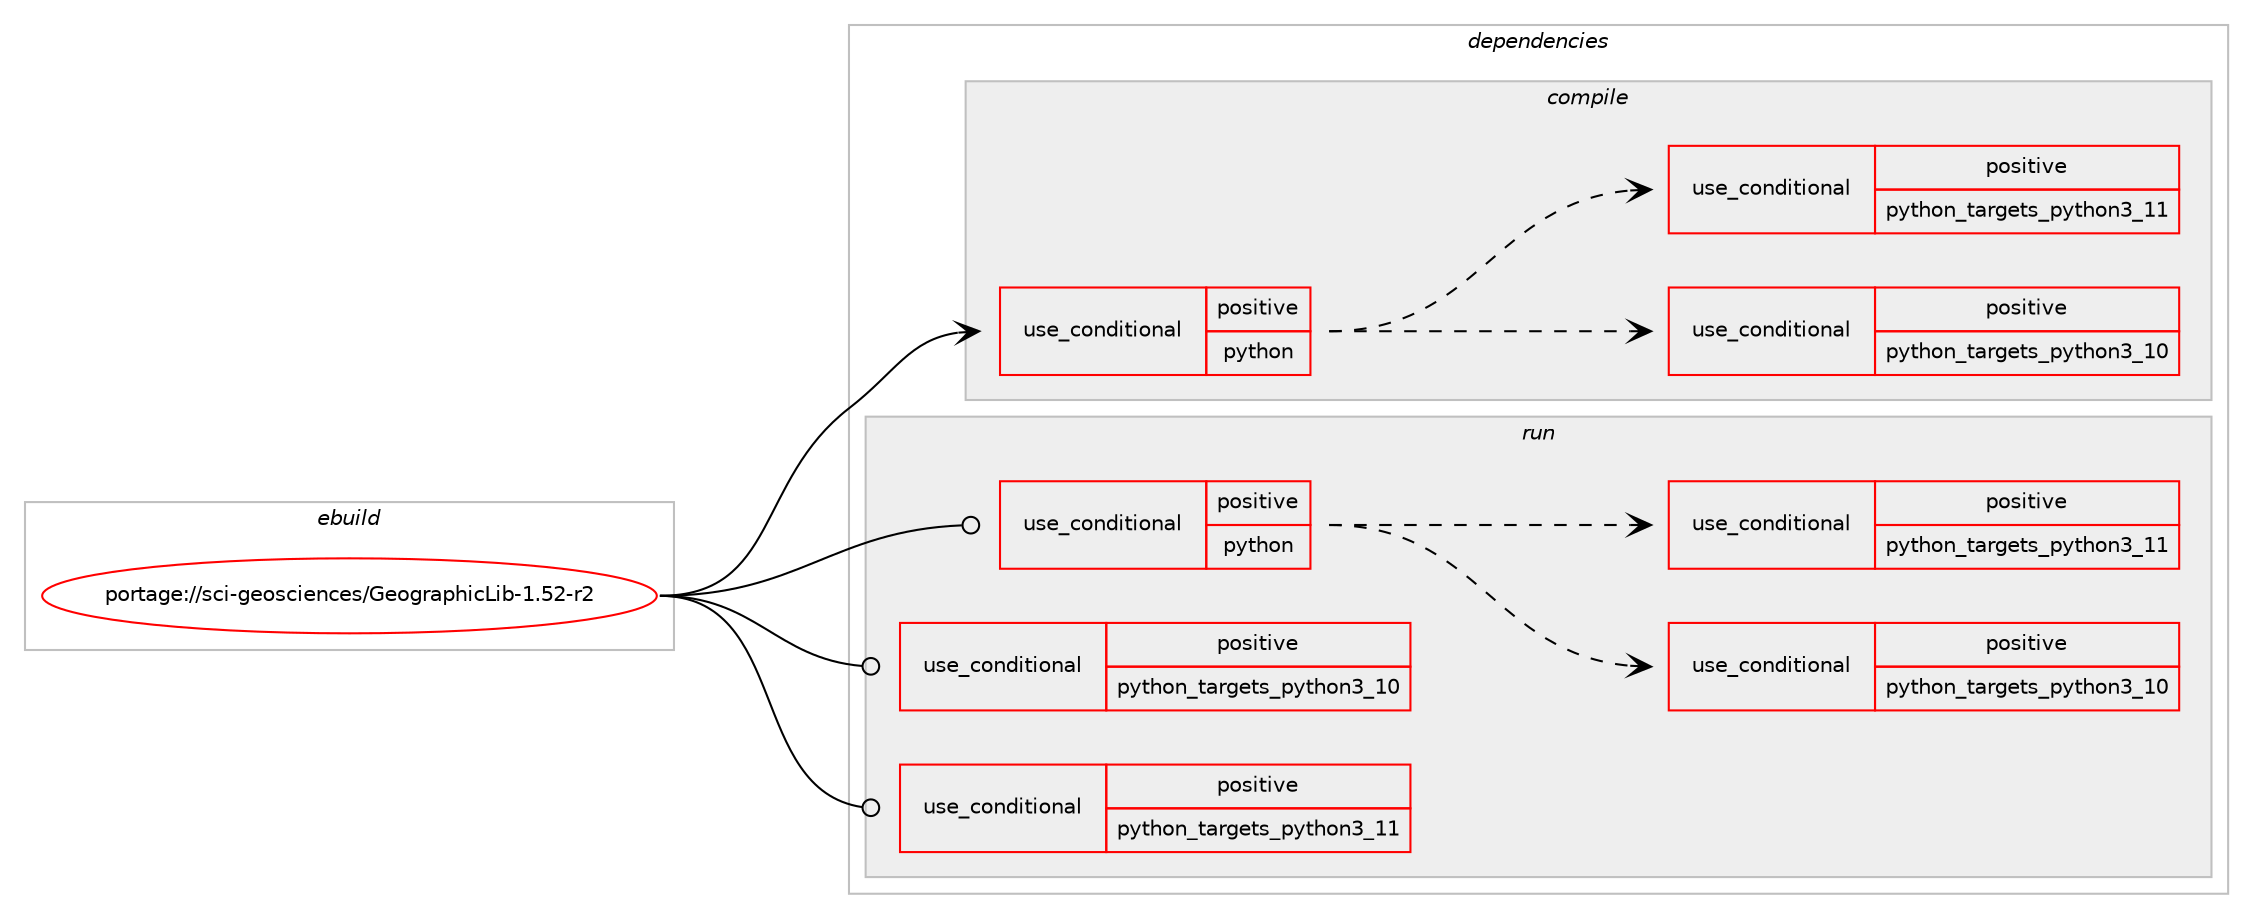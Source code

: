 digraph prolog {

# *************
# Graph options
# *************

newrank=true;
concentrate=true;
compound=true;
graph [rankdir=LR,fontname=Helvetica,fontsize=10,ranksep=1.5];#, ranksep=2.5, nodesep=0.2];
edge  [arrowhead=vee];
node  [fontname=Helvetica,fontsize=10];

# **********
# The ebuild
# **********

subgraph cluster_leftcol {
color=gray;
rank=same;
label=<<i>ebuild</i>>;
id [label="portage://sci-geosciences/GeographicLib-1.52-r2", color=red, width=4, href="../sci-geosciences/GeographicLib-1.52-r2.svg"];
}

# ****************
# The dependencies
# ****************

subgraph cluster_midcol {
color=gray;
label=<<i>dependencies</i>>;
subgraph cluster_compile {
fillcolor="#eeeeee";
style=filled;
label=<<i>compile</i>>;
subgraph cond9342 {
dependency13912 [label=<<TABLE BORDER="0" CELLBORDER="1" CELLSPACING="0" CELLPADDING="4"><TR><TD ROWSPAN="3" CELLPADDING="10">use_conditional</TD></TR><TR><TD>positive</TD></TR><TR><TD>python</TD></TR></TABLE>>, shape=none, color=red];
subgraph cond9343 {
dependency13913 [label=<<TABLE BORDER="0" CELLBORDER="1" CELLSPACING="0" CELLPADDING="4"><TR><TD ROWSPAN="3" CELLPADDING="10">use_conditional</TD></TR><TR><TD>positive</TD></TR><TR><TD>python_targets_python3_10</TD></TR></TABLE>>, shape=none, color=red];
# *** BEGIN UNKNOWN DEPENDENCY TYPE (TODO) ***
# dependency13913 -> package_dependency(portage://sci-geosciences/GeographicLib-1.52-r2,install,no,dev-lang,python,none,[,,],[slot(3.10)],[])
# *** END UNKNOWN DEPENDENCY TYPE (TODO) ***

}
dependency13912:e -> dependency13913:w [weight=20,style="dashed",arrowhead="vee"];
subgraph cond9344 {
dependency13914 [label=<<TABLE BORDER="0" CELLBORDER="1" CELLSPACING="0" CELLPADDING="4"><TR><TD ROWSPAN="3" CELLPADDING="10">use_conditional</TD></TR><TR><TD>positive</TD></TR><TR><TD>python_targets_python3_11</TD></TR></TABLE>>, shape=none, color=red];
# *** BEGIN UNKNOWN DEPENDENCY TYPE (TODO) ***
# dependency13914 -> package_dependency(portage://sci-geosciences/GeographicLib-1.52-r2,install,no,dev-lang,python,none,[,,],[slot(3.11)],[])
# *** END UNKNOWN DEPENDENCY TYPE (TODO) ***

}
dependency13912:e -> dependency13914:w [weight=20,style="dashed",arrowhead="vee"];
}
id:e -> dependency13912:w [weight=20,style="solid",arrowhead="vee"];
}
subgraph cluster_compileandrun {
fillcolor="#eeeeee";
style=filled;
label=<<i>compile and run</i>>;
}
subgraph cluster_run {
fillcolor="#eeeeee";
style=filled;
label=<<i>run</i>>;
subgraph cond9345 {
dependency13915 [label=<<TABLE BORDER="0" CELLBORDER="1" CELLSPACING="0" CELLPADDING="4"><TR><TD ROWSPAN="3" CELLPADDING="10">use_conditional</TD></TR><TR><TD>positive</TD></TR><TR><TD>python</TD></TR></TABLE>>, shape=none, color=red];
subgraph cond9346 {
dependency13916 [label=<<TABLE BORDER="0" CELLBORDER="1" CELLSPACING="0" CELLPADDING="4"><TR><TD ROWSPAN="3" CELLPADDING="10">use_conditional</TD></TR><TR><TD>positive</TD></TR><TR><TD>python_targets_python3_10</TD></TR></TABLE>>, shape=none, color=red];
# *** BEGIN UNKNOWN DEPENDENCY TYPE (TODO) ***
# dependency13916 -> package_dependency(portage://sci-geosciences/GeographicLib-1.52-r2,run,no,dev-lang,python,none,[,,],[slot(3.10)],[])
# *** END UNKNOWN DEPENDENCY TYPE (TODO) ***

}
dependency13915:e -> dependency13916:w [weight=20,style="dashed",arrowhead="vee"];
subgraph cond9347 {
dependency13917 [label=<<TABLE BORDER="0" CELLBORDER="1" CELLSPACING="0" CELLPADDING="4"><TR><TD ROWSPAN="3" CELLPADDING="10">use_conditional</TD></TR><TR><TD>positive</TD></TR><TR><TD>python_targets_python3_11</TD></TR></TABLE>>, shape=none, color=red];
# *** BEGIN UNKNOWN DEPENDENCY TYPE (TODO) ***
# dependency13917 -> package_dependency(portage://sci-geosciences/GeographicLib-1.52-r2,run,no,dev-lang,python,none,[,,],[slot(3.11)],[])
# *** END UNKNOWN DEPENDENCY TYPE (TODO) ***

}
dependency13915:e -> dependency13917:w [weight=20,style="dashed",arrowhead="vee"];
}
id:e -> dependency13915:w [weight=20,style="solid",arrowhead="odot"];
subgraph cond9348 {
dependency13918 [label=<<TABLE BORDER="0" CELLBORDER="1" CELLSPACING="0" CELLPADDING="4"><TR><TD ROWSPAN="3" CELLPADDING="10">use_conditional</TD></TR><TR><TD>positive</TD></TR><TR><TD>python_targets_python3_10</TD></TR></TABLE>>, shape=none, color=red];
# *** BEGIN UNKNOWN DEPENDENCY TYPE (TODO) ***
# dependency13918 -> package_dependency(portage://sci-geosciences/GeographicLib-1.52-r2,run,no,dev-lang,python,none,[,,],[slot(3.10)],[])
# *** END UNKNOWN DEPENDENCY TYPE (TODO) ***

}
id:e -> dependency13918:w [weight=20,style="solid",arrowhead="odot"];
subgraph cond9349 {
dependency13919 [label=<<TABLE BORDER="0" CELLBORDER="1" CELLSPACING="0" CELLPADDING="4"><TR><TD ROWSPAN="3" CELLPADDING="10">use_conditional</TD></TR><TR><TD>positive</TD></TR><TR><TD>python_targets_python3_11</TD></TR></TABLE>>, shape=none, color=red];
# *** BEGIN UNKNOWN DEPENDENCY TYPE (TODO) ***
# dependency13919 -> package_dependency(portage://sci-geosciences/GeographicLib-1.52-r2,run,no,dev-lang,python,none,[,,],[slot(3.11)],[])
# *** END UNKNOWN DEPENDENCY TYPE (TODO) ***

}
id:e -> dependency13919:w [weight=20,style="solid",arrowhead="odot"];
}
}

# **************
# The candidates
# **************

subgraph cluster_choices {
rank=same;
color=gray;
label=<<i>candidates</i>>;

}

}

